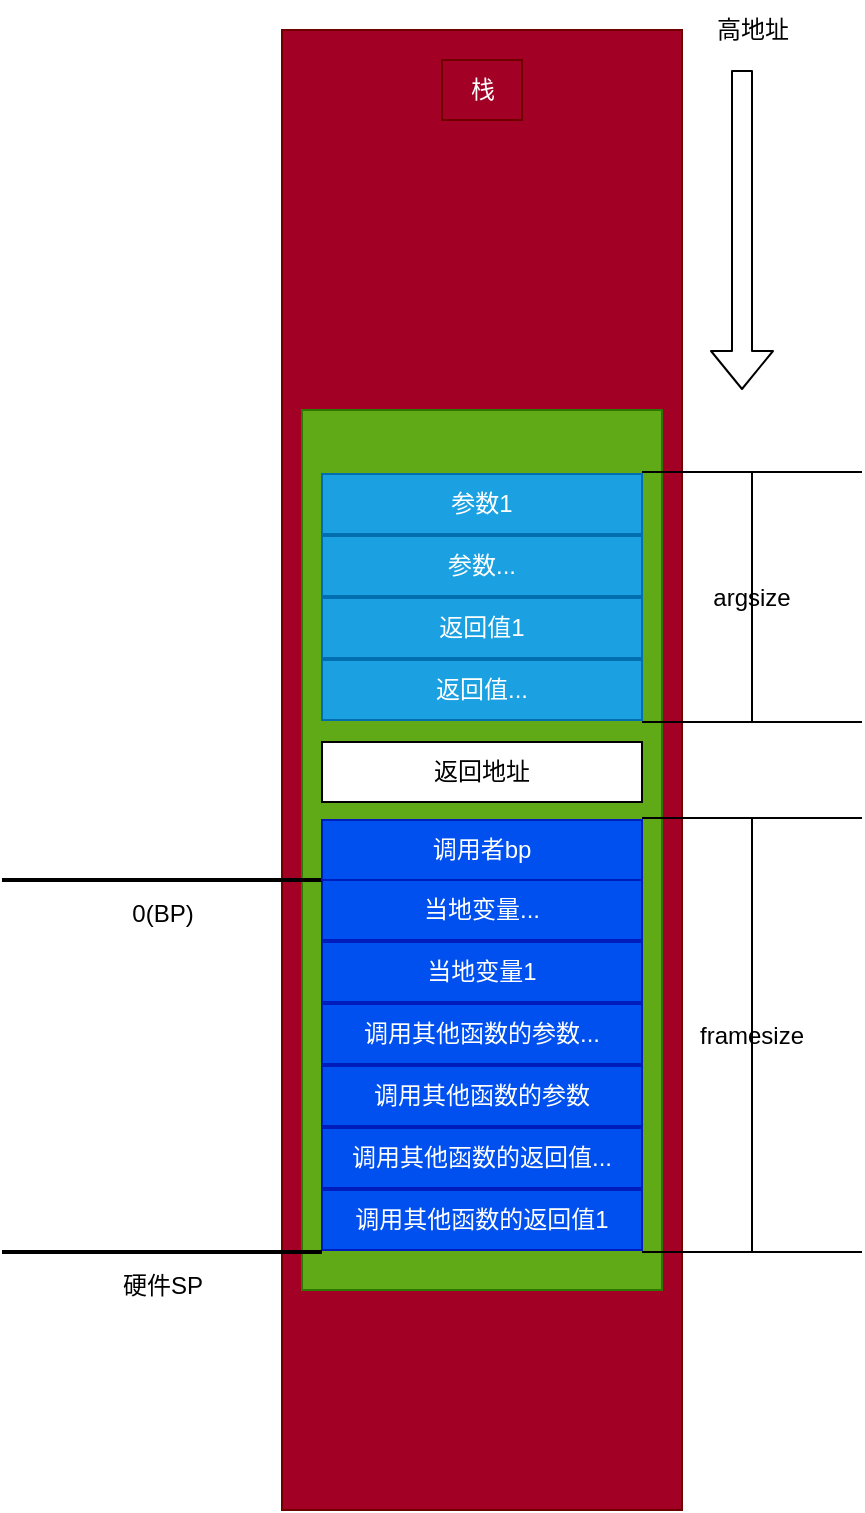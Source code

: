 <mxfile>
    <diagram id="vT6_6rmWmZ_V7wgw7oB6" name="第 1 页">
        <mxGraphModel dx="865" dy="520" grid="1" gridSize="10" guides="1" tooltips="1" connect="1" arrows="1" fold="1" page="1" pageScale="1" pageWidth="850" pageHeight="1100" math="0" shadow="0">
            <root>
                <mxCell id="0"/>
                <mxCell id="1" parent="0"/>
                <mxCell id="2" value="" style="rounded=0;whiteSpace=wrap;html=1;fillColor=#a20025;fontColor=#ffffff;strokeColor=#6F0000;" vertex="1" parent="1">
                    <mxGeometry x="170" y="50" width="200" height="740" as="geometry"/>
                </mxCell>
                <mxCell id="3" value="高地址" style="text;html=1;align=center;verticalAlign=middle;resizable=0;points=[];autosize=1;strokeColor=none;fillColor=none;" vertex="1" parent="1">
                    <mxGeometry x="375" y="35" width="60" height="30" as="geometry"/>
                </mxCell>
                <mxCell id="5" value="" style="rounded=0;whiteSpace=wrap;html=1;fillColor=#60a917;fontColor=#ffffff;strokeColor=#2D7600;" vertex="1" parent="1">
                    <mxGeometry x="180" y="240" width="180" height="440" as="geometry"/>
                </mxCell>
                <mxCell id="10" value="返回值1" style="rounded=0;whiteSpace=wrap;html=1;fillColor=#1ba1e2;fontColor=#ffffff;strokeColor=#006EAF;" vertex="1" parent="1">
                    <mxGeometry x="190" y="334" width="160" height="30" as="geometry"/>
                </mxCell>
                <mxCell id="12" value="当地变量1" style="rounded=0;whiteSpace=wrap;html=1;fillColor=#0050ef;fontColor=#ffffff;strokeColor=#001DBC;" vertex="1" parent="1">
                    <mxGeometry x="190" y="506" width="160" height="30" as="geometry"/>
                </mxCell>
                <mxCell id="13" value="当地变量..." style="rounded=0;whiteSpace=wrap;html=1;fillColor=#0050ef;fontColor=#ffffff;strokeColor=#001DBC;" vertex="1" parent="1">
                    <mxGeometry x="190" y="475" width="160" height="30" as="geometry"/>
                </mxCell>
                <mxCell id="14" value="调用其他函数的返回值1" style="rounded=0;whiteSpace=wrap;html=1;fillColor=#0050ef;fontColor=#ffffff;strokeColor=#001DBC;" vertex="1" parent="1">
                    <mxGeometry x="190" y="630" width="160" height="30" as="geometry"/>
                </mxCell>
                <mxCell id="15" value="调用其他函数的返回值..." style="rounded=0;whiteSpace=wrap;html=1;fillColor=#0050ef;fontColor=#ffffff;strokeColor=#001DBC;" vertex="1" parent="1">
                    <mxGeometry x="190" y="599" width="160" height="30" as="geometry"/>
                </mxCell>
                <mxCell id="16" value="调用其他函数的参数" style="rounded=0;whiteSpace=wrap;html=1;fillColor=#0050ef;fontColor=#ffffff;strokeColor=#001DBC;" vertex="1" parent="1">
                    <mxGeometry x="190" y="568" width="160" height="30" as="geometry"/>
                </mxCell>
                <mxCell id="17" value="调用其他函数的参数..." style="rounded=0;whiteSpace=wrap;html=1;fillColor=#0050ef;fontColor=#ffffff;strokeColor=#001DBC;" vertex="1" parent="1">
                    <mxGeometry x="190" y="537" width="160" height="30" as="geometry"/>
                </mxCell>
                <mxCell id="18" value="argsize" style="shape=crossbar;whiteSpace=wrap;html=1;rounded=1;direction=south;" vertex="1" parent="1">
                    <mxGeometry x="350" y="271" width="110" height="125" as="geometry"/>
                </mxCell>
                <mxCell id="19" value="栈" style="text;html=1;align=center;verticalAlign=middle;resizable=0;points=[];autosize=1;strokeColor=#6F0000;fillColor=#a20025;fontColor=#ffffff;" vertex="1" parent="1">
                    <mxGeometry x="250" y="65" width="40" height="30" as="geometry"/>
                </mxCell>
                <mxCell id="20" value="framesize" style="shape=crossbar;whiteSpace=wrap;html=1;rounded=1;direction=south;" vertex="1" parent="1">
                    <mxGeometry x="350" y="444" width="110" height="217" as="geometry"/>
                </mxCell>
                <mxCell id="22" value="0(BP)" style="line;strokeWidth=2;html=1;" vertex="1" parent="1">
                    <mxGeometry x="30" y="470" width="160" height="10" as="geometry"/>
                </mxCell>
                <mxCell id="23" value="" style="shape=flexArrow;endArrow=classic;html=1;" edge="1" parent="1">
                    <mxGeometry width="50" height="50" relative="1" as="geometry">
                        <mxPoint x="400" y="70" as="sourcePoint"/>
                        <mxPoint x="400" y="230" as="targetPoint"/>
                    </mxGeometry>
                </mxCell>
                <mxCell id="24" value="调用者bp" style="rounded=0;whiteSpace=wrap;html=1;fillColor=#0050ef;fontColor=#ffffff;strokeColor=#001DBC;" vertex="1" parent="1">
                    <mxGeometry x="190" y="445" width="160" height="30" as="geometry"/>
                </mxCell>
                <mxCell id="25" value="返回地址" style="rounded=0;whiteSpace=wrap;html=1;" vertex="1" parent="1">
                    <mxGeometry x="190" y="406" width="160" height="30" as="geometry"/>
                </mxCell>
                <mxCell id="26" value="硬件SP" style="line;strokeWidth=2;html=1;" vertex="1" parent="1">
                    <mxGeometry x="30" y="656" width="160" height="10" as="geometry"/>
                </mxCell>
                <mxCell id="27" value="返回值..." style="rounded=0;whiteSpace=wrap;html=1;fillColor=#1ba1e2;fontColor=#ffffff;strokeColor=#006EAF;" vertex="1" parent="1">
                    <mxGeometry x="190" y="365" width="160" height="30" as="geometry"/>
                </mxCell>
                <mxCell id="28" value="参数..." style="rounded=0;whiteSpace=wrap;html=1;fillColor=#1ba1e2;fontColor=#ffffff;strokeColor=#006EAF;" vertex="1" parent="1">
                    <mxGeometry x="190" y="303" width="160" height="30" as="geometry"/>
                </mxCell>
                <mxCell id="29" value="参数1" style="rounded=0;whiteSpace=wrap;html=1;fillColor=#1ba1e2;fontColor=#ffffff;strokeColor=#006EAF;" vertex="1" parent="1">
                    <mxGeometry x="190" y="272" width="160" height="30" as="geometry"/>
                </mxCell>
            </root>
        </mxGraphModel>
    </diagram>
</mxfile>